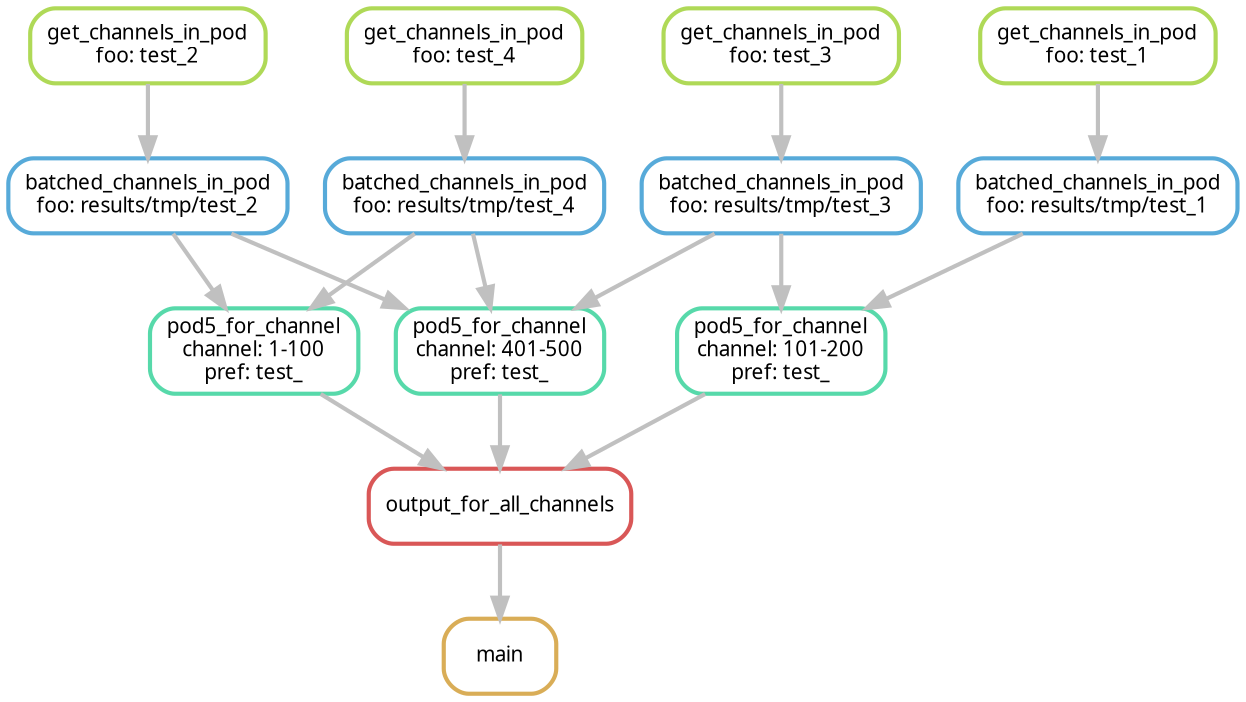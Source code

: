 digraph snakemake_dag {
    graph[bgcolor=white, margin=0];
    node[shape=box, style=rounded, fontname=sans,                 fontsize=10, penwidth=2];
    edge[penwidth=2, color=grey];
	0[label = "main", color = "0.11 0.6 0.85", style="rounded"];
	1[label = "batched_channels_in_pod\nfoo: results/tmp/test_1", color = "0.56 0.6 0.85", style="rounded"];
	2[label = "get_channels_in_pod\nfoo: test_1", color = "0.22 0.6 0.85", style="rounded"];
	3[label = "batched_channels_in_pod\nfoo: results/tmp/test_2", color = "0.56 0.6 0.85", style="rounded"];
	4[label = "get_channels_in_pod\nfoo: test_2", color = "0.22 0.6 0.85", style="rounded"];
	5[label = "batched_channels_in_pod\nfoo: results/tmp/test_3", color = "0.56 0.6 0.85", style="rounded"];
	6[label = "get_channels_in_pod\nfoo: test_3", color = "0.22 0.6 0.85", style="rounded"];
	7[label = "batched_channels_in_pod\nfoo: results/tmp/test_4", color = "0.56 0.6 0.85", style="rounded"];
	8[label = "get_channels_in_pod\nfoo: test_4", color = "0.22 0.6 0.85", style="rounded"];
	9[label = "output_for_all_channels", color = "0.00 0.6 0.85", style="rounded"];
	10[label = "pod5_for_channel\nchannel: 1-100\npref: test_", color = "0.44 0.6 0.85", style="rounded"];
	11[label = "pod5_for_channel\nchannel: 101-200\npref: test_", color = "0.44 0.6 0.85", style="rounded"];
	12[label = "pod5_for_channel\nchannel: 401-500\npref: test_", color = "0.44 0.6 0.85", style="rounded"];
	9 -> 0
	2 -> 1
	4 -> 3
	6 -> 5
	8 -> 7
	10 -> 9
	11 -> 9
	12 -> 9
	3 -> 10
	7 -> 10
	1 -> 11
	5 -> 11
	3 -> 12
	5 -> 12
	7 -> 12
}            
